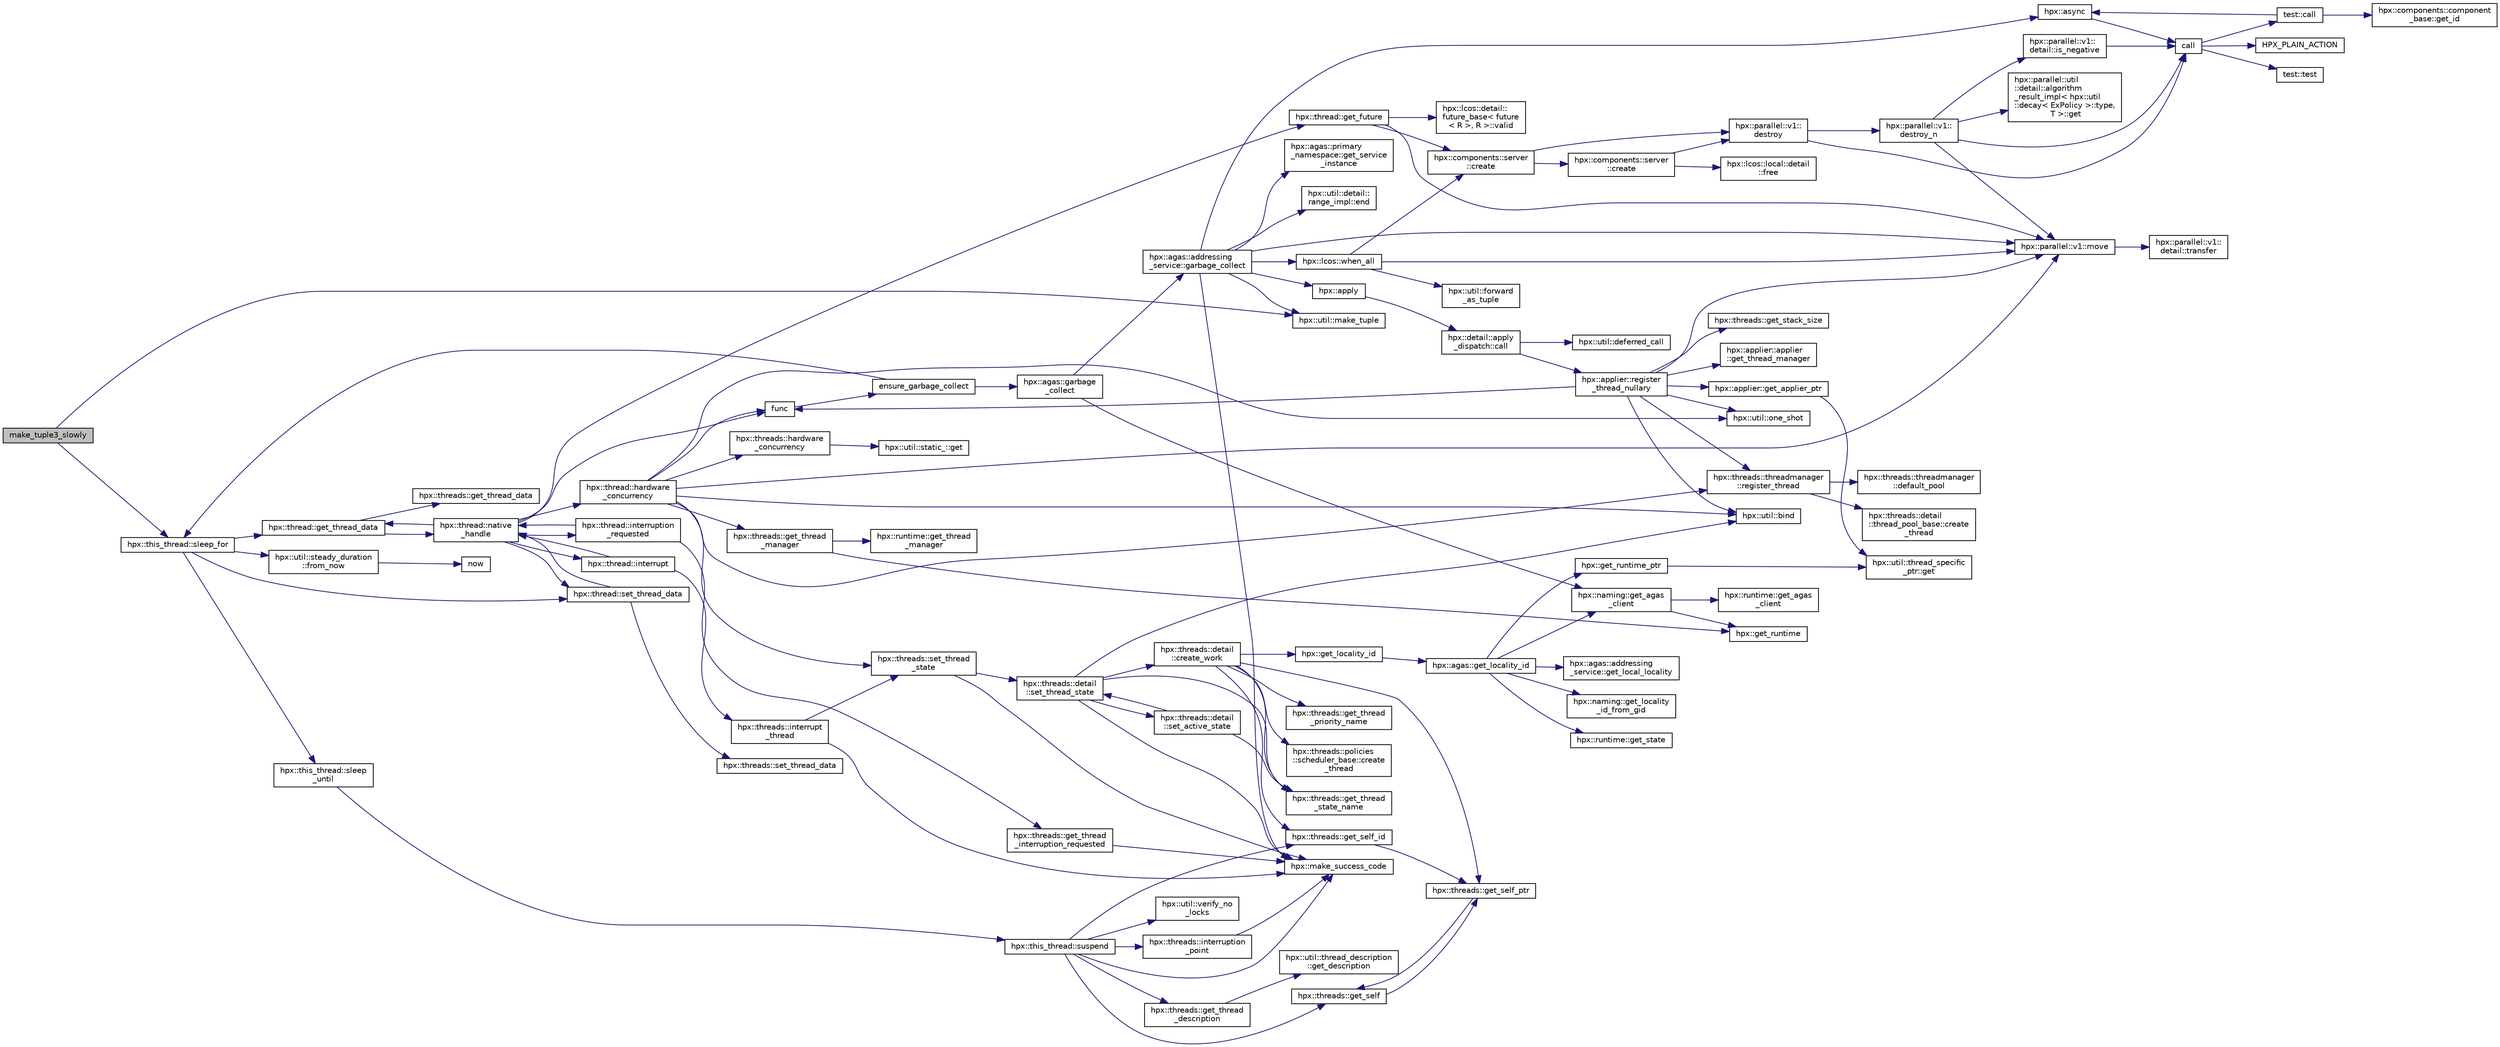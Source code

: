 digraph "make_tuple3_slowly"
{
  edge [fontname="Helvetica",fontsize="10",labelfontname="Helvetica",labelfontsize="10"];
  node [fontname="Helvetica",fontsize="10",shape=record];
  rankdir="LR";
  Node626 [label="make_tuple3_slowly",height=0.2,width=0.4,color="black", fillcolor="grey75", style="filled", fontcolor="black"];
  Node626 -> Node627 [color="midnightblue",fontsize="10",style="solid",fontname="Helvetica"];
  Node627 [label="hpx::this_thread::sleep_for",height=0.2,width=0.4,color="black", fillcolor="white", style="filled",URL="$d9/d52/namespacehpx_1_1this__thread.html#afc042a5a5fa52eef2d1d177a343435cf"];
  Node627 -> Node628 [color="midnightblue",fontsize="10",style="solid",fontname="Helvetica"];
  Node628 [label="hpx::this_thread::sleep\l_until",height=0.2,width=0.4,color="black", fillcolor="white", style="filled",URL="$d9/d52/namespacehpx_1_1this__thread.html#ae12a853980115b23ff0ab8ca06622658"];
  Node628 -> Node629 [color="midnightblue",fontsize="10",style="solid",fontname="Helvetica"];
  Node629 [label="hpx::this_thread::suspend",height=0.2,width=0.4,color="black", fillcolor="white", style="filled",URL="$d9/d52/namespacehpx_1_1this__thread.html#aca220026fb3014c0881d129fe31c0073"];
  Node629 -> Node630 [color="midnightblue",fontsize="10",style="solid",fontname="Helvetica"];
  Node630 [label="hpx::threads::get_self",height=0.2,width=0.4,color="black", fillcolor="white", style="filled",URL="$d7/d28/namespacehpx_1_1threads.html#a07daf4d6d29233f20d66d41ab7b5b8e8"];
  Node630 -> Node631 [color="midnightblue",fontsize="10",style="solid",fontname="Helvetica"];
  Node631 [label="hpx::threads::get_self_ptr",height=0.2,width=0.4,color="black", fillcolor="white", style="filled",URL="$d7/d28/namespacehpx_1_1threads.html#a22877ae347ad884cde3a51397dad6c53"];
  Node631 -> Node630 [color="midnightblue",fontsize="10",style="solid",fontname="Helvetica"];
  Node629 -> Node632 [color="midnightblue",fontsize="10",style="solid",fontname="Helvetica"];
  Node632 [label="hpx::threads::get_self_id",height=0.2,width=0.4,color="black", fillcolor="white", style="filled",URL="$d7/d28/namespacehpx_1_1threads.html#afafe0f900b9fac3d4ed3c747625c1cfe"];
  Node632 -> Node631 [color="midnightblue",fontsize="10",style="solid",fontname="Helvetica"];
  Node629 -> Node633 [color="midnightblue",fontsize="10",style="solid",fontname="Helvetica"];
  Node633 [label="hpx::threads::interruption\l_point",height=0.2,width=0.4,color="black", fillcolor="white", style="filled",URL="$d7/d28/namespacehpx_1_1threads.html#ada6ec56a12b050707311d8c628089059"];
  Node633 -> Node634 [color="midnightblue",fontsize="10",style="solid",fontname="Helvetica"];
  Node634 [label="hpx::make_success_code",height=0.2,width=0.4,color="black", fillcolor="white", style="filled",URL="$d8/d83/namespacehpx.html#a0e8512a8f49e2a6c8185061181419d8f",tooltip="Returns error_code(hpx::success, \"success\", mode). "];
  Node629 -> Node635 [color="midnightblue",fontsize="10",style="solid",fontname="Helvetica"];
  Node635 [label="hpx::util::verify_no\l_locks",height=0.2,width=0.4,color="black", fillcolor="white", style="filled",URL="$df/dad/namespacehpx_1_1util.html#ae0e1837ee6f09b79b26c2e788d2e9fc9"];
  Node629 -> Node636 [color="midnightblue",fontsize="10",style="solid",fontname="Helvetica"];
  Node636 [label="hpx::threads::get_thread\l_description",height=0.2,width=0.4,color="black", fillcolor="white", style="filled",URL="$d7/d28/namespacehpx_1_1threads.html#a42fc18a7a680f4e8bc633a4b4c956701"];
  Node636 -> Node637 [color="midnightblue",fontsize="10",style="solid",fontname="Helvetica"];
  Node637 [label="hpx::util::thread_description\l::get_description",height=0.2,width=0.4,color="black", fillcolor="white", style="filled",URL="$df/d9e/structhpx_1_1util_1_1thread__description.html#a8c834e14eca6eb228188022577f9f952"];
  Node629 -> Node634 [color="midnightblue",fontsize="10",style="solid",fontname="Helvetica"];
  Node627 -> Node638 [color="midnightblue",fontsize="10",style="solid",fontname="Helvetica"];
  Node638 [label="hpx::util::steady_duration\l::from_now",height=0.2,width=0.4,color="black", fillcolor="white", style="filled",URL="$d9/d4f/classhpx_1_1util_1_1steady__duration.html#a0132206d767cd0f7395507b40111a153"];
  Node638 -> Node639 [color="midnightblue",fontsize="10",style="solid",fontname="Helvetica"];
  Node639 [label="now",height=0.2,width=0.4,color="black", fillcolor="white", style="filled",URL="$de/db3/1d__stencil__1__omp_8cpp.html#a89e9667753dccfac455bd37a7a3a7b16"];
  Node627 -> Node640 [color="midnightblue",fontsize="10",style="solid",fontname="Helvetica"];
  Node640 [label="hpx::thread::get_thread_data",height=0.2,width=0.4,color="black", fillcolor="white", style="filled",URL="$de/d9b/classhpx_1_1thread.html#a4535ef82cec3b953d2c941d20e3e3904"];
  Node640 -> Node641 [color="midnightblue",fontsize="10",style="solid",fontname="Helvetica"];
  Node641 [label="hpx::threads::get_thread_data",height=0.2,width=0.4,color="black", fillcolor="white", style="filled",URL="$d7/d28/namespacehpx_1_1threads.html#a8737931ff6303807225f735b2b384ae4"];
  Node640 -> Node642 [color="midnightblue",fontsize="10",style="solid",fontname="Helvetica"];
  Node642 [label="hpx::thread::native\l_handle",height=0.2,width=0.4,color="black", fillcolor="white", style="filled",URL="$de/d9b/classhpx_1_1thread.html#acf48190d264ab64c1c4ec99d0b421b5a"];
  Node642 -> Node643 [color="midnightblue",fontsize="10",style="solid",fontname="Helvetica"];
  Node643 [label="hpx::thread::hardware\l_concurrency",height=0.2,width=0.4,color="black", fillcolor="white", style="filled",URL="$de/d9b/classhpx_1_1thread.html#a8e4fff210e02485ba493bc3a2a956c03"];
  Node643 -> Node644 [color="midnightblue",fontsize="10",style="solid",fontname="Helvetica"];
  Node644 [label="hpx::threads::hardware\l_concurrency",height=0.2,width=0.4,color="black", fillcolor="white", style="filled",URL="$d7/d28/namespacehpx_1_1threads.html#aa8752a235478d2ad7b5ac467b63ab527"];
  Node644 -> Node645 [color="midnightblue",fontsize="10",style="solid",fontname="Helvetica"];
  Node645 [label="hpx::util::static_::get",height=0.2,width=0.4,color="black", fillcolor="white", style="filled",URL="$d3/dbb/structhpx_1_1util_1_1static__.html#a2967c633948a3bf17a3b5405ef5a8318"];
  Node643 -> Node646 [color="midnightblue",fontsize="10",style="solid",fontname="Helvetica"];
  Node646 [label="func",height=0.2,width=0.4,color="black", fillcolor="white", style="filled",URL="$d8/dfd/id__type__ref__counting__1032_8cpp.html#ab811b86ea5107ffb3351fcaa29d2c652"];
  Node646 -> Node647 [color="midnightblue",fontsize="10",style="solid",fontname="Helvetica"];
  Node647 [label="ensure_garbage_collect",height=0.2,width=0.4,color="black", fillcolor="white", style="filled",URL="$d8/dfd/id__type__ref__counting__1032_8cpp.html#a5264b94bf7c262ac0e521fb290d476d5"];
  Node647 -> Node627 [color="midnightblue",fontsize="10",style="solid",fontname="Helvetica"];
  Node647 -> Node648 [color="midnightblue",fontsize="10",style="solid",fontname="Helvetica"];
  Node648 [label="hpx::agas::garbage\l_collect",height=0.2,width=0.4,color="black", fillcolor="white", style="filled",URL="$dc/d54/namespacehpx_1_1agas.html#a951337adc4f9bd6df00a50737468e911"];
  Node648 -> Node649 [color="midnightblue",fontsize="10",style="solid",fontname="Helvetica"];
  Node649 [label="hpx::naming::get_agas\l_client",height=0.2,width=0.4,color="black", fillcolor="white", style="filled",URL="$d4/dc9/namespacehpx_1_1naming.html#a0408fffd5d34b620712a801b0ae3b032"];
  Node649 -> Node650 [color="midnightblue",fontsize="10",style="solid",fontname="Helvetica"];
  Node650 [label="hpx::get_runtime",height=0.2,width=0.4,color="black", fillcolor="white", style="filled",URL="$d8/d83/namespacehpx.html#aef902cc6c7dd3b9fbadf34d1e850a070"];
  Node649 -> Node651 [color="midnightblue",fontsize="10",style="solid",fontname="Helvetica"];
  Node651 [label="hpx::runtime::get_agas\l_client",height=0.2,width=0.4,color="black", fillcolor="white", style="filled",URL="$d0/d7b/classhpx_1_1runtime.html#aeb5dddd30d6b9861669af8ad44d1a96a"];
  Node648 -> Node652 [color="midnightblue",fontsize="10",style="solid",fontname="Helvetica"];
  Node652 [label="hpx::agas::addressing\l_service::garbage_collect",height=0.2,width=0.4,color="black", fillcolor="white", style="filled",URL="$db/d58/structhpx_1_1agas_1_1addressing__service.html#a87dcae0eacf6e62d5103ebf516d86f63"];
  Node652 -> Node634 [color="midnightblue",fontsize="10",style="solid",fontname="Helvetica"];
  Node652 -> Node653 [color="midnightblue",fontsize="10",style="solid",fontname="Helvetica"];
  Node653 [label="hpx::agas::primary\l_namespace::get_service\l_instance",height=0.2,width=0.4,color="black", fillcolor="white", style="filled",URL="$d1/d43/structhpx_1_1agas_1_1primary__namespace.html#a7630ff0f30ff8c23b13b4672c5350e2e"];
  Node652 -> Node654 [color="midnightblue",fontsize="10",style="solid",fontname="Helvetica"];
  Node654 [label="hpx::util::make_tuple",height=0.2,width=0.4,color="black", fillcolor="white", style="filled",URL="$df/dad/namespacehpx_1_1util.html#a06fa74211a987d208e013f400a9f5328"];
  Node652 -> Node655 [color="midnightblue",fontsize="10",style="solid",fontname="Helvetica"];
  Node655 [label="hpx::util::detail::\lrange_impl::end",height=0.2,width=0.4,color="black", fillcolor="white", style="filled",URL="$d4/d4a/namespacehpx_1_1util_1_1detail_1_1range__impl.html#afb2ea48b0902f52ee4d8b764807b4316"];
  Node652 -> Node656 [color="midnightblue",fontsize="10",style="solid",fontname="Helvetica"];
  Node656 [label="hpx::apply",height=0.2,width=0.4,color="black", fillcolor="white", style="filled",URL="$d8/d83/namespacehpx.html#aa87762f0db0731d385f3fdfdb25d59fc"];
  Node656 -> Node657 [color="midnightblue",fontsize="10",style="solid",fontname="Helvetica"];
  Node657 [label="hpx::detail::apply\l_dispatch::call",height=0.2,width=0.4,color="black", fillcolor="white", style="filled",URL="$db/de8/structhpx_1_1detail_1_1apply__dispatch.html#a0755fab16d281e74bcff0f8045be9459"];
  Node657 -> Node658 [color="midnightblue",fontsize="10",style="solid",fontname="Helvetica"];
  Node658 [label="hpx::applier::register\l_thread_nullary",height=0.2,width=0.4,color="black", fillcolor="white", style="filled",URL="$d8/dcb/namespacehpx_1_1applier.html#a401cd1145927e58d74d1eb52aaccd936"];
  Node658 -> Node659 [color="midnightblue",fontsize="10",style="solid",fontname="Helvetica"];
  Node659 [label="hpx::applier::get_applier_ptr",height=0.2,width=0.4,color="black", fillcolor="white", style="filled",URL="$d8/dcb/namespacehpx_1_1applier.html#a617483cf2b77ad3a0aa428ade7b35299"];
  Node659 -> Node660 [color="midnightblue",fontsize="10",style="solid",fontname="Helvetica"];
  Node660 [label="hpx::util::thread_specific\l_ptr::get",height=0.2,width=0.4,color="black", fillcolor="white", style="filled",URL="$d4/d4c/structhpx_1_1util_1_1thread__specific__ptr.html#a3b27d8520710478aa41d1f74206bdba9"];
  Node658 -> Node646 [color="midnightblue",fontsize="10",style="solid",fontname="Helvetica"];
  Node658 -> Node661 [color="midnightblue",fontsize="10",style="solid",fontname="Helvetica"];
  Node661 [label="hpx::util::bind",height=0.2,width=0.4,color="black", fillcolor="white", style="filled",URL="$df/dad/namespacehpx_1_1util.html#ad844caedf82a0173d6909d910c3e48c6"];
  Node658 -> Node662 [color="midnightblue",fontsize="10",style="solid",fontname="Helvetica"];
  Node662 [label="hpx::util::one_shot",height=0.2,width=0.4,color="black", fillcolor="white", style="filled",URL="$df/dad/namespacehpx_1_1util.html#a273e61be42a72415291e0ec0a4f28c7a"];
  Node658 -> Node663 [color="midnightblue",fontsize="10",style="solid",fontname="Helvetica"];
  Node663 [label="hpx::parallel::v1::move",height=0.2,width=0.4,color="black", fillcolor="white", style="filled",URL="$db/db9/namespacehpx_1_1parallel_1_1v1.html#aa7c4ede081ce786c9d1eb1adff495cfc"];
  Node663 -> Node664 [color="midnightblue",fontsize="10",style="solid",fontname="Helvetica"];
  Node664 [label="hpx::parallel::v1::\ldetail::transfer",height=0.2,width=0.4,color="black", fillcolor="white", style="filled",URL="$d2/ddd/namespacehpx_1_1parallel_1_1v1_1_1detail.html#ab1b56a05e1885ca7cc7ffa1804dd2f3c"];
  Node658 -> Node665 [color="midnightblue",fontsize="10",style="solid",fontname="Helvetica"];
  Node665 [label="hpx::threads::get_stack_size",height=0.2,width=0.4,color="black", fillcolor="white", style="filled",URL="$d7/d28/namespacehpx_1_1threads.html#af597241b3c2785150be206737ca04aa6",tooltip="The get_stack_size function is part of the thread related API. It. "];
  Node658 -> Node666 [color="midnightblue",fontsize="10",style="solid",fontname="Helvetica"];
  Node666 [label="hpx::applier::applier\l::get_thread_manager",height=0.2,width=0.4,color="black", fillcolor="white", style="filled",URL="$da/dcb/classhpx_1_1applier_1_1applier.html#acc36d583973701e573be39da97bba866",tooltip="Access the thread-manager instance associated with this applier. "];
  Node658 -> Node667 [color="midnightblue",fontsize="10",style="solid",fontname="Helvetica"];
  Node667 [label="hpx::threads::threadmanager\l::register_thread",height=0.2,width=0.4,color="black", fillcolor="white", style="filled",URL="$d5/daa/classhpx_1_1threads_1_1threadmanager.html#a7f79c7578e08a60ca45eb276ce8133d8"];
  Node667 -> Node668 [color="midnightblue",fontsize="10",style="solid",fontname="Helvetica"];
  Node668 [label="hpx::threads::threadmanager\l::default_pool",height=0.2,width=0.4,color="black", fillcolor="white", style="filled",URL="$d5/daa/classhpx_1_1threads_1_1threadmanager.html#a851f067d03b5dd1c5e6a9a6a841e05df"];
  Node667 -> Node669 [color="midnightblue",fontsize="10",style="solid",fontname="Helvetica"];
  Node669 [label="hpx::threads::detail\l::thread_pool_base::create\l_thread",height=0.2,width=0.4,color="black", fillcolor="white", style="filled",URL="$de/dae/classhpx_1_1threads_1_1detail_1_1thread__pool__base.html#ad35d3779eef6f4528e62a26d71b34b34"];
  Node657 -> Node670 [color="midnightblue",fontsize="10",style="solid",fontname="Helvetica"];
  Node670 [label="hpx::util::deferred_call",height=0.2,width=0.4,color="black", fillcolor="white", style="filled",URL="$df/dad/namespacehpx_1_1util.html#acdded623c658a7a3436f7e76bc9d881c"];
  Node652 -> Node663 [color="midnightblue",fontsize="10",style="solid",fontname="Helvetica"];
  Node652 -> Node671 [color="midnightblue",fontsize="10",style="solid",fontname="Helvetica"];
  Node671 [label="hpx::async",height=0.2,width=0.4,color="black", fillcolor="white", style="filled",URL="$d8/d83/namespacehpx.html#acb7d8e37b73b823956ce144f9a57eaa4"];
  Node671 -> Node672 [color="midnightblue",fontsize="10",style="solid",fontname="Helvetica"];
  Node672 [label="call",height=0.2,width=0.4,color="black", fillcolor="white", style="filled",URL="$d2/d67/promise__1620_8cpp.html#a58357f0b82bc761e1d0b9091ed563a70"];
  Node672 -> Node673 [color="midnightblue",fontsize="10",style="solid",fontname="Helvetica"];
  Node673 [label="test::test",height=0.2,width=0.4,color="black", fillcolor="white", style="filled",URL="$d8/d89/structtest.html#ab42d5ece712d716b04cb3f686f297a26"];
  Node672 -> Node674 [color="midnightblue",fontsize="10",style="solid",fontname="Helvetica"];
  Node674 [label="HPX_PLAIN_ACTION",height=0.2,width=0.4,color="black", fillcolor="white", style="filled",URL="$d2/d67/promise__1620_8cpp.html#ab96aab827a4b1fcaf66cfe0ba83fef23"];
  Node672 -> Node675 [color="midnightblue",fontsize="10",style="solid",fontname="Helvetica"];
  Node675 [label="test::call",height=0.2,width=0.4,color="black", fillcolor="white", style="filled",URL="$d8/d89/structtest.html#aeb29e7ed6518b9426ccf1344c52620ae"];
  Node675 -> Node671 [color="midnightblue",fontsize="10",style="solid",fontname="Helvetica"];
  Node675 -> Node676 [color="midnightblue",fontsize="10",style="solid",fontname="Helvetica"];
  Node676 [label="hpx::components::component\l_base::get_id",height=0.2,width=0.4,color="black", fillcolor="white", style="filled",URL="$d2/de6/classhpx_1_1components_1_1component__base.html#a4c8fd93514039bdf01c48d66d82b19cd"];
  Node652 -> Node677 [color="midnightblue",fontsize="10",style="solid",fontname="Helvetica"];
  Node677 [label="hpx::lcos::when_all",height=0.2,width=0.4,color="black", fillcolor="white", style="filled",URL="$d2/dc9/namespacehpx_1_1lcos.html#a1a6fb024d8690923fb185d5aee204d54"];
  Node677 -> Node678 [color="midnightblue",fontsize="10",style="solid",fontname="Helvetica"];
  Node678 [label="hpx::util::forward\l_as_tuple",height=0.2,width=0.4,color="black", fillcolor="white", style="filled",URL="$df/dad/namespacehpx_1_1util.html#ab7c31e3f24c3302a4f67b6735a6fa597"];
  Node677 -> Node663 [color="midnightblue",fontsize="10",style="solid",fontname="Helvetica"];
  Node677 -> Node679 [color="midnightblue",fontsize="10",style="solid",fontname="Helvetica"];
  Node679 [label="hpx::components::server\l::create",height=0.2,width=0.4,color="black", fillcolor="white", style="filled",URL="$d2/da2/namespacehpx_1_1components_1_1server.html#ac776c89f3d68ceb910e8cee9fa937ab4",tooltip="Create arrays of components using their default constructor. "];
  Node679 -> Node680 [color="midnightblue",fontsize="10",style="solid",fontname="Helvetica"];
  Node680 [label="hpx::components::server\l::create",height=0.2,width=0.4,color="black", fillcolor="white", style="filled",URL="$d2/da2/namespacehpx_1_1components_1_1server.html#a77d26de181c97b444565e230577981bd"];
  Node680 -> Node681 [color="midnightblue",fontsize="10",style="solid",fontname="Helvetica"];
  Node681 [label="hpx::lcos::local::detail\l::free",height=0.2,width=0.4,color="black", fillcolor="white", style="filled",URL="$d4/dcb/namespacehpx_1_1lcos_1_1local_1_1detail.html#a55a940f019734e9bb045dc123cd80e48"];
  Node680 -> Node682 [color="midnightblue",fontsize="10",style="solid",fontname="Helvetica"];
  Node682 [label="hpx::parallel::v1::\ldestroy",height=0.2,width=0.4,color="black", fillcolor="white", style="filled",URL="$db/db9/namespacehpx_1_1parallel_1_1v1.html#acf303558375048e8a7cc9a2c2e09477f"];
  Node682 -> Node672 [color="midnightblue",fontsize="10",style="solid",fontname="Helvetica"];
  Node682 -> Node683 [color="midnightblue",fontsize="10",style="solid",fontname="Helvetica"];
  Node683 [label="hpx::parallel::v1::\ldestroy_n",height=0.2,width=0.4,color="black", fillcolor="white", style="filled",URL="$db/db9/namespacehpx_1_1parallel_1_1v1.html#a71d0691132a300690163f5636bcd5bd3"];
  Node683 -> Node684 [color="midnightblue",fontsize="10",style="solid",fontname="Helvetica"];
  Node684 [label="hpx::parallel::v1::\ldetail::is_negative",height=0.2,width=0.4,color="black", fillcolor="white", style="filled",URL="$d2/ddd/namespacehpx_1_1parallel_1_1v1_1_1detail.html#adf2e40fc4b20ad0fd442ee3118a4d527"];
  Node684 -> Node672 [color="midnightblue",fontsize="10",style="solid",fontname="Helvetica"];
  Node683 -> Node685 [color="midnightblue",fontsize="10",style="solid",fontname="Helvetica"];
  Node685 [label="hpx::parallel::util\l::detail::algorithm\l_result_impl\< hpx::util\l::decay\< ExPolicy \>::type,\l T \>::get",height=0.2,width=0.4,color="black", fillcolor="white", style="filled",URL="$d2/d42/structhpx_1_1parallel_1_1util_1_1detail_1_1algorithm__result__impl.html#ab5b051e8ec74eff5e0e62fd63f5d377e"];
  Node683 -> Node663 [color="midnightblue",fontsize="10",style="solid",fontname="Helvetica"];
  Node683 -> Node672 [color="midnightblue",fontsize="10",style="solid",fontname="Helvetica"];
  Node679 -> Node682 [color="midnightblue",fontsize="10",style="solid",fontname="Helvetica"];
  Node643 -> Node661 [color="midnightblue",fontsize="10",style="solid",fontname="Helvetica"];
  Node643 -> Node662 [color="midnightblue",fontsize="10",style="solid",fontname="Helvetica"];
  Node643 -> Node663 [color="midnightblue",fontsize="10",style="solid",fontname="Helvetica"];
  Node643 -> Node686 [color="midnightblue",fontsize="10",style="solid",fontname="Helvetica"];
  Node686 [label="hpx::threads::get_thread\l_manager",height=0.2,width=0.4,color="black", fillcolor="white", style="filled",URL="$d7/d28/namespacehpx_1_1threads.html#a076973c3a53beadde7d967e22c4f6cce"];
  Node686 -> Node650 [color="midnightblue",fontsize="10",style="solid",fontname="Helvetica"];
  Node686 -> Node687 [color="midnightblue",fontsize="10",style="solid",fontname="Helvetica"];
  Node687 [label="hpx::runtime::get_thread\l_manager",height=0.2,width=0.4,color="black", fillcolor="white", style="filled",URL="$d0/d7b/classhpx_1_1runtime.html#a865b12d57fcd44a8d3dda3e35414f563"];
  Node643 -> Node667 [color="midnightblue",fontsize="10",style="solid",fontname="Helvetica"];
  Node643 -> Node688 [color="midnightblue",fontsize="10",style="solid",fontname="Helvetica"];
  Node688 [label="hpx::threads::set_thread\l_state",height=0.2,width=0.4,color="black", fillcolor="white", style="filled",URL="$d7/d28/namespacehpx_1_1threads.html#ac0690ad16ad778bcc79dcd727cc33025",tooltip="Set the thread state of the thread referenced by the thread_id id. "];
  Node688 -> Node634 [color="midnightblue",fontsize="10",style="solid",fontname="Helvetica"];
  Node688 -> Node689 [color="midnightblue",fontsize="10",style="solid",fontname="Helvetica"];
  Node689 [label="hpx::threads::detail\l::set_thread_state",height=0.2,width=0.4,color="black", fillcolor="white", style="filled",URL="$d2/dd1/namespacehpx_1_1threads_1_1detail.html#af85ddc854c4a149bf1738eb1b111b9ab"];
  Node689 -> Node690 [color="midnightblue",fontsize="10",style="solid",fontname="Helvetica"];
  Node690 [label="hpx::threads::get_thread\l_state_name",height=0.2,width=0.4,color="black", fillcolor="white", style="filled",URL="$d7/d28/namespacehpx_1_1threads.html#a26f91ea8d2195f165c033241c5cd11db"];
  Node689 -> Node634 [color="midnightblue",fontsize="10",style="solid",fontname="Helvetica"];
  Node689 -> Node661 [color="midnightblue",fontsize="10",style="solid",fontname="Helvetica"];
  Node689 -> Node691 [color="midnightblue",fontsize="10",style="solid",fontname="Helvetica"];
  Node691 [label="hpx::threads::detail\l::set_active_state",height=0.2,width=0.4,color="black", fillcolor="white", style="filled",URL="$d2/dd1/namespacehpx_1_1threads_1_1detail.html#a45884a5bf04ad66a4f259231a3947e76"];
  Node691 -> Node690 [color="midnightblue",fontsize="10",style="solid",fontname="Helvetica"];
  Node691 -> Node689 [color="midnightblue",fontsize="10",style="solid",fontname="Helvetica"];
  Node689 -> Node692 [color="midnightblue",fontsize="10",style="solid",fontname="Helvetica"];
  Node692 [label="hpx::threads::detail\l::create_work",height=0.2,width=0.4,color="black", fillcolor="white", style="filled",URL="$d2/dd1/namespacehpx_1_1threads_1_1detail.html#ae22384a3c1b1a1940032fad068fb54b1"];
  Node692 -> Node690 [color="midnightblue",fontsize="10",style="solid",fontname="Helvetica"];
  Node692 -> Node693 [color="midnightblue",fontsize="10",style="solid",fontname="Helvetica"];
  Node693 [label="hpx::threads::get_thread\l_priority_name",height=0.2,width=0.4,color="black", fillcolor="white", style="filled",URL="$d7/d28/namespacehpx_1_1threads.html#a9c6b2fec0c1cf5b06ff83ce756ca6d42"];
  Node692 -> Node631 [color="midnightblue",fontsize="10",style="solid",fontname="Helvetica"];
  Node692 -> Node632 [color="midnightblue",fontsize="10",style="solid",fontname="Helvetica"];
  Node692 -> Node694 [color="midnightblue",fontsize="10",style="solid",fontname="Helvetica"];
  Node694 [label="hpx::get_locality_id",height=0.2,width=0.4,color="black", fillcolor="white", style="filled",URL="$d8/d83/namespacehpx.html#a158d7c54a657bb364c1704033010697b",tooltip="Return the number of the locality this function is being called from. "];
  Node694 -> Node695 [color="midnightblue",fontsize="10",style="solid",fontname="Helvetica"];
  Node695 [label="hpx::agas::get_locality_id",height=0.2,width=0.4,color="black", fillcolor="white", style="filled",URL="$dc/d54/namespacehpx_1_1agas.html#a491cc2ddecdf0f1a9129900caa6a4d3e"];
  Node695 -> Node696 [color="midnightblue",fontsize="10",style="solid",fontname="Helvetica"];
  Node696 [label="hpx::get_runtime_ptr",height=0.2,width=0.4,color="black", fillcolor="white", style="filled",URL="$d8/d83/namespacehpx.html#af29daf2bb3e01b4d6495a1742b6cce64"];
  Node696 -> Node660 [color="midnightblue",fontsize="10",style="solid",fontname="Helvetica"];
  Node695 -> Node697 [color="midnightblue",fontsize="10",style="solid",fontname="Helvetica"];
  Node697 [label="hpx::runtime::get_state",height=0.2,width=0.4,color="black", fillcolor="white", style="filled",URL="$d0/d7b/classhpx_1_1runtime.html#ab405f80e060dac95d624520f38b0524c"];
  Node695 -> Node649 [color="midnightblue",fontsize="10",style="solid",fontname="Helvetica"];
  Node695 -> Node698 [color="midnightblue",fontsize="10",style="solid",fontname="Helvetica"];
  Node698 [label="hpx::agas::addressing\l_service::get_local_locality",height=0.2,width=0.4,color="black", fillcolor="white", style="filled",URL="$db/d58/structhpx_1_1agas_1_1addressing__service.html#ab52c19a37c2a7a006c6c15f90ad0539c"];
  Node695 -> Node699 [color="midnightblue",fontsize="10",style="solid",fontname="Helvetica"];
  Node699 [label="hpx::naming::get_locality\l_id_from_gid",height=0.2,width=0.4,color="black", fillcolor="white", style="filled",URL="$d4/dc9/namespacehpx_1_1naming.html#a7fd43037784560bd04fda9b49e33529f"];
  Node692 -> Node700 [color="midnightblue",fontsize="10",style="solid",fontname="Helvetica"];
  Node700 [label="hpx::threads::policies\l::scheduler_base::create\l_thread",height=0.2,width=0.4,color="black", fillcolor="white", style="filled",URL="$dd/d7e/structhpx_1_1threads_1_1policies_1_1scheduler__base.html#ad3b05cd7f363cc8e8410ce368c3794e0"];
  Node642 -> Node701 [color="midnightblue",fontsize="10",style="solid",fontname="Helvetica"];
  Node701 [label="hpx::thread::interrupt",height=0.2,width=0.4,color="black", fillcolor="white", style="filled",URL="$de/d9b/classhpx_1_1thread.html#ac34d0d033aa743c476a79dbc2e1a8a39"];
  Node701 -> Node702 [color="midnightblue",fontsize="10",style="solid",fontname="Helvetica"];
  Node702 [label="hpx::threads::interrupt\l_thread",height=0.2,width=0.4,color="black", fillcolor="white", style="filled",URL="$d7/d28/namespacehpx_1_1threads.html#a6bdda1a2aab61b9b13d274b5155d7e73"];
  Node702 -> Node634 [color="midnightblue",fontsize="10",style="solid",fontname="Helvetica"];
  Node702 -> Node688 [color="midnightblue",fontsize="10",style="solid",fontname="Helvetica"];
  Node701 -> Node642 [color="midnightblue",fontsize="10",style="solid",fontname="Helvetica"];
  Node642 -> Node703 [color="midnightblue",fontsize="10",style="solid",fontname="Helvetica"];
  Node703 [label="hpx::thread::interruption\l_requested",height=0.2,width=0.4,color="black", fillcolor="white", style="filled",URL="$de/d9b/classhpx_1_1thread.html#a33276bb4c20bbb0b1978944e18ef71b8"];
  Node703 -> Node704 [color="midnightblue",fontsize="10",style="solid",fontname="Helvetica"];
  Node704 [label="hpx::threads::get_thread\l_interruption_requested",height=0.2,width=0.4,color="black", fillcolor="white", style="filled",URL="$d7/d28/namespacehpx_1_1threads.html#ae64a7fdb8b5c8bac7be0c8282672a03b"];
  Node704 -> Node634 [color="midnightblue",fontsize="10",style="solid",fontname="Helvetica"];
  Node703 -> Node642 [color="midnightblue",fontsize="10",style="solid",fontname="Helvetica"];
  Node642 -> Node705 [color="midnightblue",fontsize="10",style="solid",fontname="Helvetica"];
  Node705 [label="hpx::thread::get_future",height=0.2,width=0.4,color="black", fillcolor="white", style="filled",URL="$de/d9b/classhpx_1_1thread.html#a87fdb0d8da826366fc190ed224900a64"];
  Node705 -> Node706 [color="midnightblue",fontsize="10",style="solid",fontname="Helvetica"];
  Node706 [label="hpx::lcos::detail::\lfuture_base\< future\l\< R \>, R \>::valid",height=0.2,width=0.4,color="black", fillcolor="white", style="filled",URL="$d5/dd7/classhpx_1_1lcos_1_1detail_1_1future__base.html#aaf7beb7374815614363033bd96573e75"];
  Node705 -> Node679 [color="midnightblue",fontsize="10",style="solid",fontname="Helvetica"];
  Node705 -> Node663 [color="midnightblue",fontsize="10",style="solid",fontname="Helvetica"];
  Node642 -> Node640 [color="midnightblue",fontsize="10",style="solid",fontname="Helvetica"];
  Node642 -> Node707 [color="midnightblue",fontsize="10",style="solid",fontname="Helvetica"];
  Node707 [label="hpx::thread::set_thread_data",height=0.2,width=0.4,color="black", fillcolor="white", style="filled",URL="$de/d9b/classhpx_1_1thread.html#a7317a3cf5251f3b33c990449570d4cea"];
  Node707 -> Node708 [color="midnightblue",fontsize="10",style="solid",fontname="Helvetica"];
  Node708 [label="hpx::threads::set_thread_data",height=0.2,width=0.4,color="black", fillcolor="white", style="filled",URL="$d7/d28/namespacehpx_1_1threads.html#a00a625acc149fce3ae38e4340454acf7"];
  Node707 -> Node642 [color="midnightblue",fontsize="10",style="solid",fontname="Helvetica"];
  Node642 -> Node646 [color="midnightblue",fontsize="10",style="solid",fontname="Helvetica"];
  Node627 -> Node707 [color="midnightblue",fontsize="10",style="solid",fontname="Helvetica"];
  Node626 -> Node654 [color="midnightblue",fontsize="10",style="solid",fontname="Helvetica"];
}

